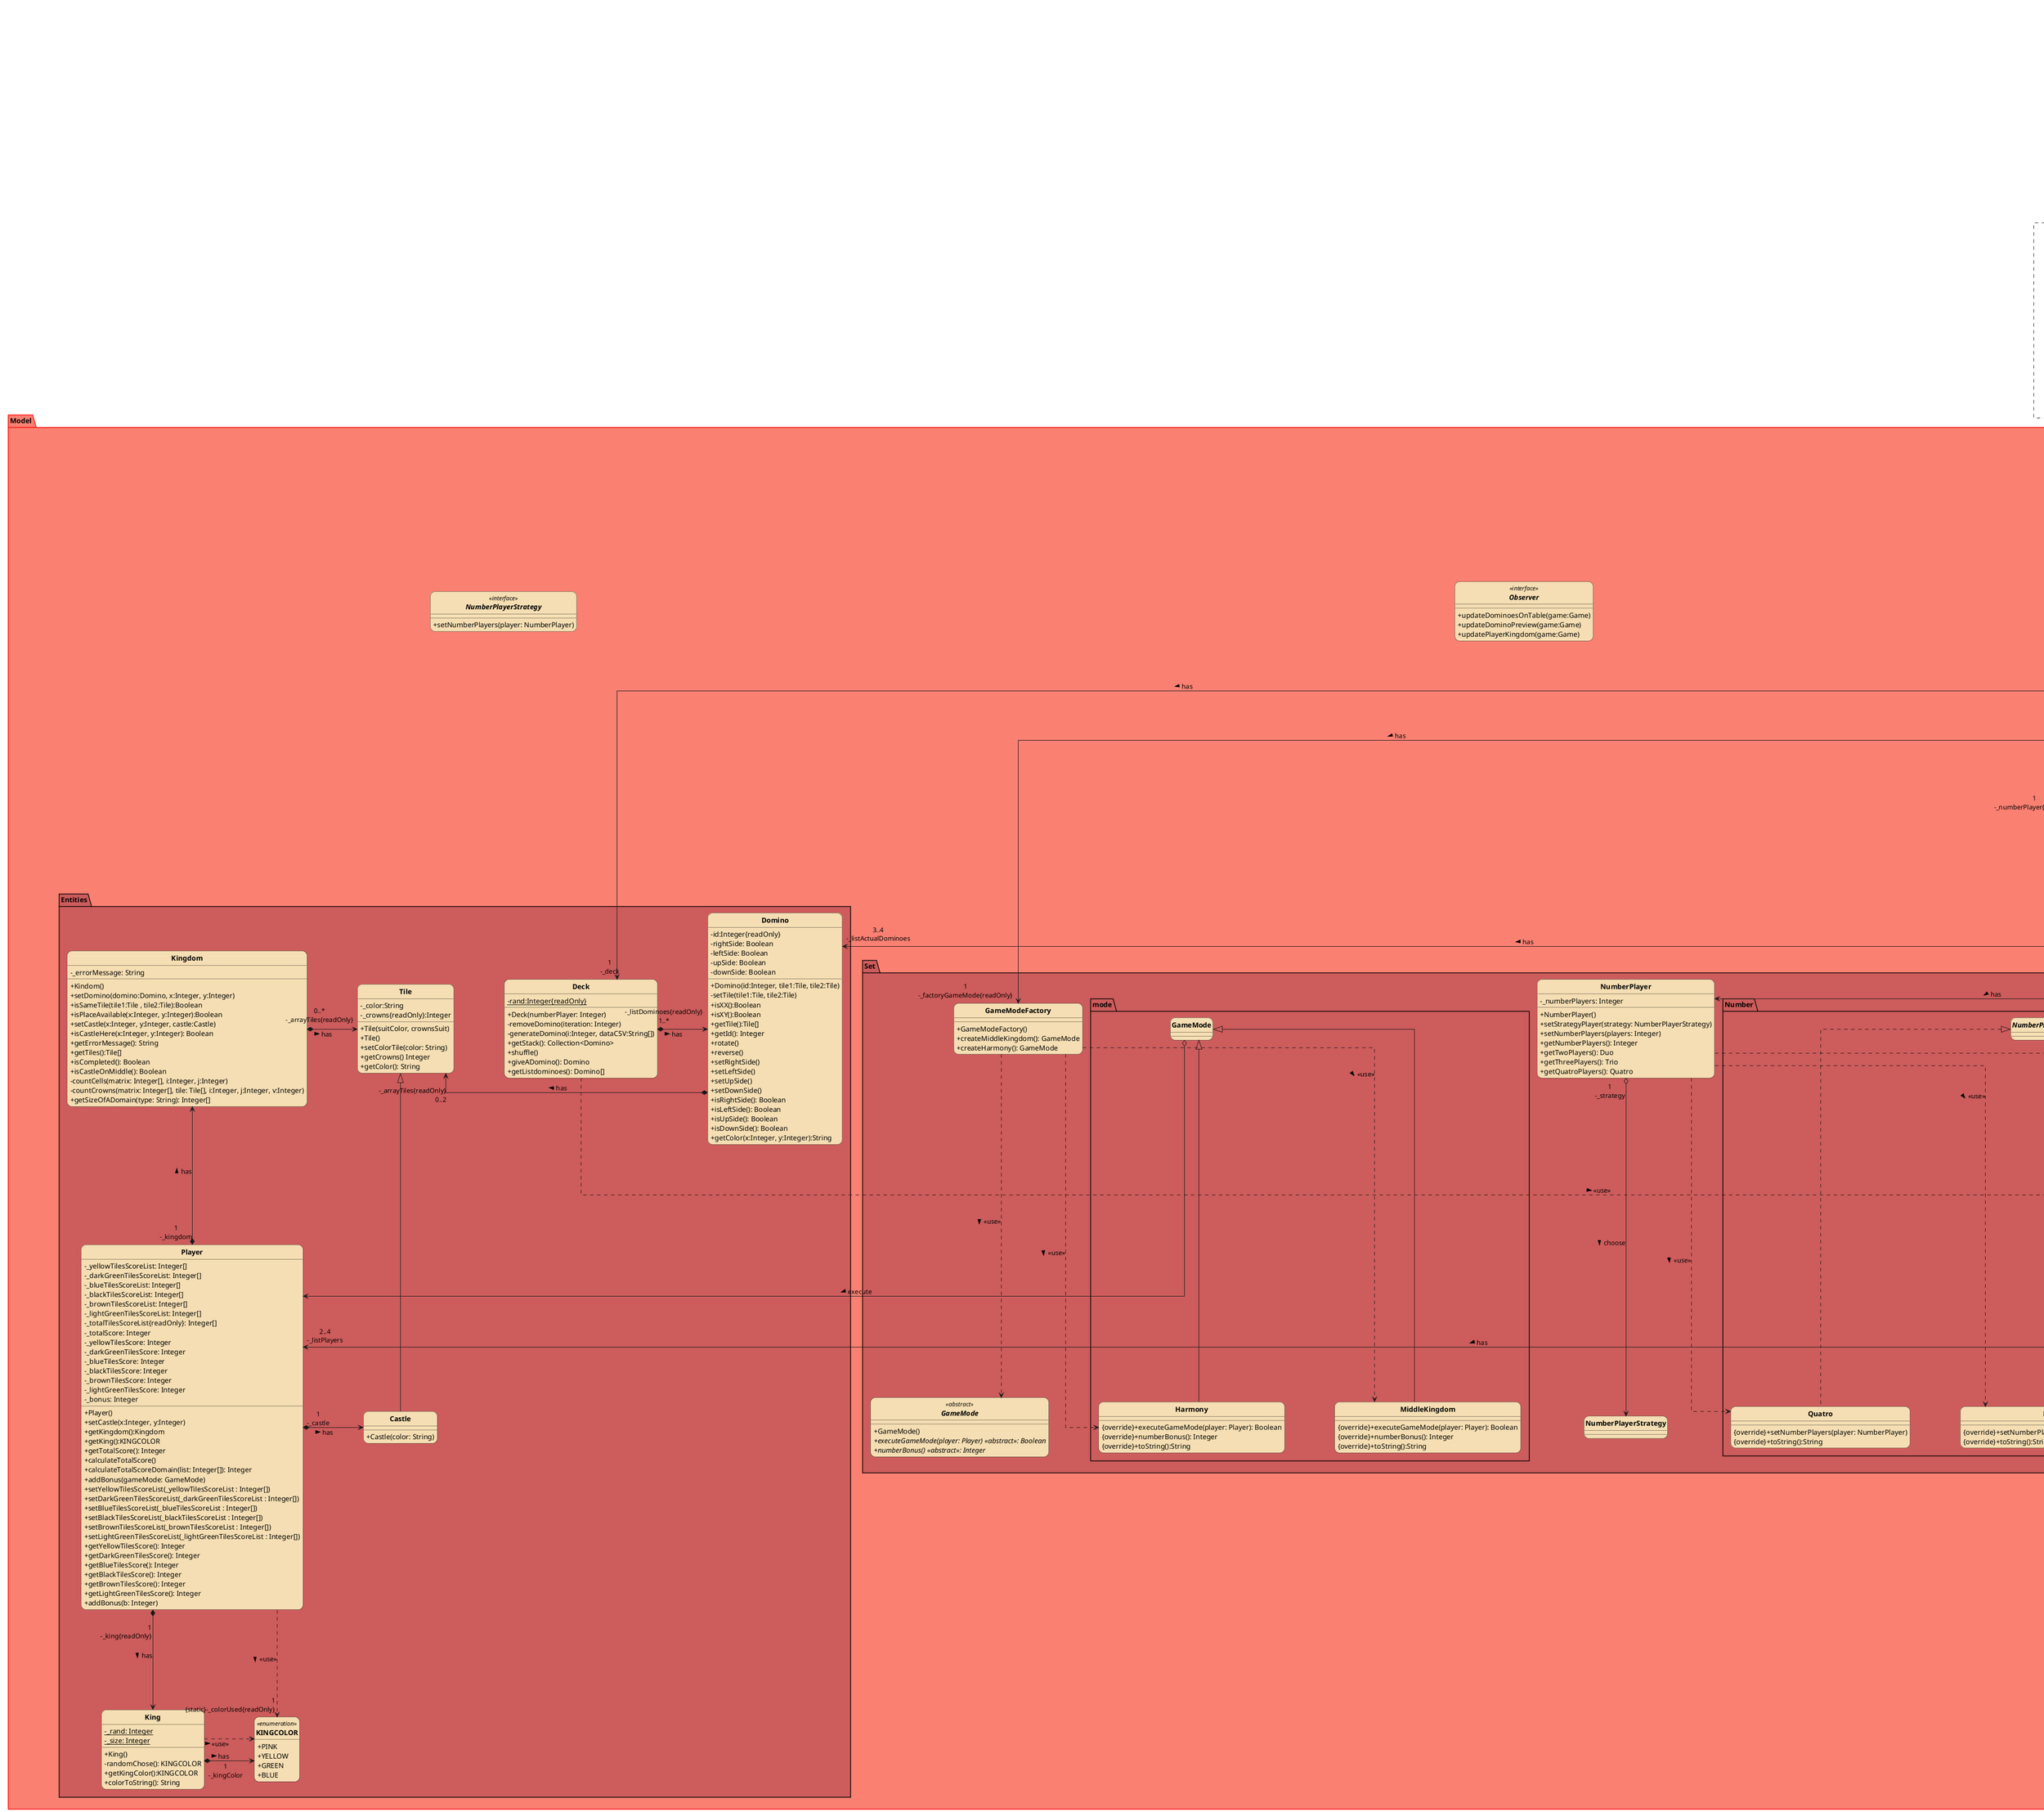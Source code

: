 @startuml
skinparam style strictuml
skinparam classAttributeIconSize 0
skinparam classFontStyle Bold
hide enum methods
skinparam roundcorner 20
skinparam linetype polyline
skinparam linetype ortho
skinparam classBackgroundColor #wheat
skinparam nodesep 100
skinparam ranksep 200

class LauncherKingdomino{
    +{static}main(args:String[])
}

package Utilities {
    class CSVReader{
        +CSVReader()
        {static}+readCSV(path:String):String[][]
    }

    class FontUtilities {
        +FontUtilities()
        {static}+setFont(path:String): Font
    }

}

package Model #salmon;line:red{

    class Game {
        -_intPlayer: Integer
        -_listGameModeString: String[]
        -_dominoesLeft: Boolean
        +Game()
        +addGameMode(gameMode: GameMode)
        +factorHarmonyMode()
        +factorMiddleKingdom()
        +setNumberPlayer(strategy: NumberPlayerStrategy)
        +getNumberPlayer(): Integer
        +setTwoPlayers()
        +setThreePlayers()
        +setQuatroPlayers()
        +createPlayers(numberPlayer: Integer)
        +setCastlePlayer(index:Integer, x:Integer, y:Integer)
        +createDeck(numberPlayer: Integer)
        +getPlayer(index:Integer): Player
        +getActualDominoes(): Domino[]
        +putDominoOnTable()
        +sortDominoTable(n: Integer)
        +rotateDomino(index:Integer)
        +reverseDomino(index:Integer)
        +setDirectionDomino(index:Integer. direction:Integer)
        +setDominoOnKingdom(indexDomino:Integer. indexPlayer:Integer, x:Integer, y:Integer)
        +getErrorMessageSetDomino(indexPlayer: Integer): String
        +isXX(index:Integer):Boolean
        +isXY(index:Integer):Boolean
        +getColorTile(index:Integer, x:Integer, y:Integer):String
        +addObservers(observer: Observer)
        +notifyObservers()
        +notifyObserversRotation()
        +notifyObserverDominoKingdom()
        +isDominoesLeft(): Boolean
        +calculateScores()
        +getListGameMode(): GameMode[]
        +getListGameModeString(): String[]
    }

    interface Observer<<interface>>{
       +updateDominoesOnTable(game:Game)
       +updateDominoPreview(game:Game)
       +updatePlayerKingdom(game:Game)
    }

    package Entities #indianred{
        Kingdom *-> "0..*\n-_arrayTiles{readOnly}" Tile  : has >

        class Kingdom {
            -_errorMessage: String
            +Kindom()
            +setDomino(domino:Domino, x:Integer, y:Integer)
            +isSameTile(tile1:Tile , tile2:Tile):Boolean
            +isPlaceAvailable(x:Integer, y:Integer):Boolean
            +setCastle(x:Integer, y:Integer, castle:Castle)
            +isCastleHere(x:Integer, y:Integer): Boolean
            +getErrorMessage(): String
            +getTiles():Tile[]
            +isCompleted(): Boolean
            +isCastleOnMiddle(): Boolean
            -countCells(matrix: Integer[], i:Integer, j:Integer)
            -countCrowns(matrix: Integer[], tile: Tile[], i:Integer, j:Integer, v:Integer)
            +getSizeOfADomain(type: String): Integer[]
        }

        King ..> KINGCOLOR : "\r1\n{static}-_colorUsed{readOnly}" <<use>> >
        class King{
            {static}-_rand: Integer
            {static}-_size: Integer

            +King()
            -randomChose(): KINGCOLOR
            +getKingColor():KINGCOLOR
            +colorToString(): String
        }


        Deck *-> Domino : "-_listDominoes{readOnly}\n1..*" has >


        class Deck{
            {static}-rand:Integer{readOnly}
            +Deck(numberPlayer: Integer)
            -removeDomino(iteration: Integer)
            -generateDomino(i:Integer, dataCSV:String[])
            +getStack(): Collection<Domino>
            +shuffle()
            +giveADomino(): Domino
            +getListdominoes(): Domino[]
        }

        Domino *-l-> "\r-_arrayTiles{readOnly}\n0..2"  Tile : has >
        class Domino {
           -id:Integer{readOnly}
           -rightSide: Boolean
           -leftSide: Boolean
           -upSide: Boolean
           -downSide: Boolean
           +Domino(id:Integer, tile1:Tile, tile2:Tile)
           -setTile(tile1:Tile, tile2:Tile)
           +isXX():Boolean
           +isXY():Boolean
           +getTile():Tile[]
           +getId(): Integer
           +rotate()
           +reverse()
           +setRightSide()
           +setLeftSide()
           +setUpSide()
           +setDownSide()
           +isRightSide(): Boolean
           +isLeftSide(): Boolean
           +isUpSide(): Boolean
           +isDownSide(): Boolean
           +getColor(x:Integer, y:Integer):String
        }

        class Tile{
           -_color:String
           -_crowns{readOnly}:Integer
           +Tile(suitColor, crownsSuit)
           +Tile()
           +setColorTile(color: String)
           +getCrowns() Integer
           +getColor(): String
        }

        Player *--> Kingdom : "1\n-_kingdom" > has
        Player *-> King : "\r1\n-_king{readOnly}" > has
        Player *-l-> Castle : "1\n-_castle" > has
        Player ..> KINGCOLOR : > <<use>>

        class Player {
            -_yellowTilesScoreList: Integer[]
            -_darkGreenTilesScoreList: Integer[]
            -_blueTilesScoreList: Integer[]
            -_blackTilesScoreList: Integer[]
            -_brownTilesScoreList: Integer[]
            -_lightGreenTilesScoreList: Integer[]
            -_totalTilesScoreList{readOnly}: Integer[]
            -_totalScore: Integer
            -_yellowTilesScore: Integer
            -_darkGreenTilesScore: Integer
            -_blueTilesScore: Integer
            -_blackTilesScore: Integer
            -_brownTilesScore: Integer
            -_lightGreenTilesScore: Integer
            -_bonus: Integer
            +Player()
            +setCastle(x:Integer, y:Integer)
            +getKingdom():Kingdom
            +getKing():KINGCOLOR
            +getTotalScore(): Integer
            +calculateTotalScore()
            +calculateTotalScoreDomain(list: Integer[]): Integer
            +addBonus(gameMode: GameMode)
            +setYellowTilesScoreList(_yellowTilesScoreList : Integer[])
            +setDarkGreenTilesScoreList(_darkGreenTilesScoreList : Integer[])
            +setBlueTilesScoreList(_blueTilesScoreList : Integer[])
            +setBlackTilesScoreList(_blackTilesScoreList : Integer[])
            +setBrownTilesScoreList(_brownTilesScoreList : Integer[])
            +setLightGreenTilesScoreList(_lightGreenTilesScoreList : Integer[])
            +getYellowTilesScore(): Integer
            +getDarkGreenTilesScore(): Integer
            +getBlueTilesScore(): Integer
            +getBlackTilesScore(): Integer
            +getBrownTilesScore(): Integer
            +getLightGreenTilesScore(): Integer
            +addBonus(b: Integer)
        }

        class Castle extends Tile{
            +Castle(color: String)
        }

        enum KINGCOLOR <<enumeration>> {
            +PINK
            +YELLOW
            +GREEN
            +BLUE
        }
    }


    package Set #indianred {

        class NumberPlayer{
            -_numberPlayers: Integer
            +NumberPlayer()
            +setStrategyPlayer(strategy: NumberPlayerStrategy)
            +setNumberPlayers(players: Integer)
            +getNumberPlayers(): Integer
            +getTwoPlayers(): Duo
            +getThreePlayers(): Trio
            +getQuatroPlayers(): Quatro
         }

        NumberPlayer o--> NumberPlayerStrategy : "1\n-_strategy" > choose

        package Number{
            class Duo implements NumberPlayerStrategy
            {
                {override}+setNumberPlayers(player: NumberPlayer)
                {override}+toString():String
            }

            class Trio implements NumberPlayerStrategy
            {
                {override}+setNumberPlayers(player: NumberPlayer)
                {override}+toString():String
            }

            class Quatro implements NumberPlayerStrategy
            {
                {override}+setNumberPlayers(player: NumberPlayer)
                {override}+toString():String
            }
        }

        GameModeFactory ..> GameMode : <<use>> >

        class GameModeFactory{
            +GameModeFactory()
            +createMiddleKingdom(): GameMode
            +createHarmony(): GameMode
        }

        abstract GameMode<<abstract>>{
            +GameMode()
            {abstract}+executeGameMode(player: Player) <<abstract>>: Boolean
            {abstract}+numberBonus() <<abstract>>: Integer
        }


            package mode{
                class MiddleKingdom extends GameMode{
                    {override}+executeGameMode(player: Player): Boolean
                    {override}+numberBonus(): Integer
                    {override}+toString():String
                }

                class Harmony extends GameMode{
                    {override}+executeGameMode(player: Player): Boolean
                    {override}+numberBonus(): Integer
                    {override}+toString():String
                }

                GameModeFactory ..> MiddleKingdom: <<use>> >
                GameModeFactory ..> Harmony: <<use>> >

                GameMode o-r-> Player : execute >
            }

    }

    interface NumberPlayerStrategy<<interface>>{
        +setNumberPlayers(player: NumberPlayer)
    }
}

package View #lightgreen;line:green{
    Window ..> KingDominoStart : <<use>> >

    class Window
    {
        -_numberPlayer: Integer
        -_instance: Window
        +Window(game:Game, controller:Controller)
        +setWindow()
        {static}+getInstance():Window
        +getGame(): Game
        +getController(): Controller
        +getFrame(): Frame
        +getInstance(): Window
        +getFontGermania(): Font
        +getFontTimeless(): Font
        +getFontAugusta(): Font
        +getNumberPlayer(): Integer
        +setNumberPlayer(number: Integer)
    }

    class KingDominoStart implements Observer
    {
        -_strategyPlayers: String[]
        +KingDominoStart()
        +getInstancesWindow()
        {override}+upadteDominoesOnTable(game:Game)
        {override}+updateDominoPreview(game:Game)
        {override}+updatePlayerKingdom(game:Game)
    }

    class KingDominoGame implements Observer
    {
        -_numberPlayer: Integer
        -_indexDominoClicked: Integer
        -_unicodeCrown: String
        -_castleIsSet: Boolean[]
        -_listGameModeString: String[]
        -_orderPlayerPrevious: String[]
        -_firstGame: Boolean
        -_dominoesAreChoosen: Boolean
        -_waitPlayerPutDomino: Boolean
        -_allDominoesAreSet: Boolean[]
        -_castleIsSet: Boolean[]
        -_roundNumber: Integer
        -_indexKingdomClicked: Integer
        -_indexDominoClicked: Integer
        -_orderPlayerActual: Integer[]
        -_unicodeCrown: String

        +KingDominoGame()
        +getInstancesWindow()
        {override}+upadteDominoesOnTable(game:Game)
        {override}+updateDominoPreview(game:Game)
        {override}+updatePlayerKingdom(game:Game)
        +setCrownRotation()
        +labelKingONDominoes()
        changeLabelKing()
        +createDominoes()
        +createKingdom()
        +setBackgroudDominoKingdom(x:Integer, y:Integer, condition:Boolean)
        +putDominoRotate()
        +setTextInformation(text: String)
        +allCastleSet()
        +firstLaunchGame()
        +otherLaunchGame()
        +addPlayerPlaceDomino()
        +nextPlayerToChooseDomino()
        +letPlayerSetDomino()
        +kingdomEnabled()
        +endGame()
        +createScorePlayer()
        +createRanking(): Integer[]
        +areDominoesAreChoosen(): Boolean
    }
}

package Controller #gold;line:goldenrod {

    class Controller{
        +Controller(game: Game)
        +instanciateDeck(numberPlayer: Integer)
        +putDominoOnTable()
        +switchToDuo()
        +switchToTrio()
        +switchToQuatro()
        +callHarmony()
        +callMiddleKingdom()
        +callRotationDomino(index: Integer)
        +callReverseDomino(index: Integer)
        +callSetDirectionDomino(index: Integer, direction:Integer)
        +setCastle(index:Integer, x:Integer, y:Integer)
        +setDominoOnKingdom(index:Integer, indexPlayer:Integer, x:Integer, y:Integer)
        +addObserver(observer: Observer)
        +instantiateKingdominoGame()
        +calculScorePlayer()
    }

}

Window o-> "1\n -_controller{readOnly}"Controller : send request >
Window o-> "1\n-_game{readOnly}" Game : show >
Window  .> "1\n -_fontGermania"FontUtilities : <<use>>
Window  .> "1\n -_fontTimeless"FontUtilities : <<use>>
Window  .> "1\n -_fontAugusta"FontUtilities : <<use>>

KingDominoStart .> "1\n-_window" Window : <<use>> >
KingDominoGame .> "1\n-_window" Window : <<use>> >

LauncherKingdomino ..> Window : <<create>> >
LauncherKingdomino ..> KingDominoStart : <<create>> >
LauncherKingdomino ..> Controller : <<create>> >
LauncherKingdomino .> Game : <<create>> >

Game  o--> "0..*\n-_listGameMode"GameMode : has >
Game  *--> NumberPlayer : "1\n-_numberPlayer{readOnly}" has >
Game  *-> "1\n-_deck" Deck : has >
Game  *--> "2..4\n-_listPlayers" Player : has >
Game o--> NumberPlayerStrategy : set >
Game o-l-> Observer : "0..*\n-_listObserver{readOnly}" notify >
Game *--> "1\n-_factoryGameMode{readOnly}"GameModeFactory : has >
Game o--> "3..4\n-_listActualDominoes" Domino : has >

NumberPlayer ..> Duo : <<use>> >
NumberPlayer ..> Trio : <<use>> >
NumberPlayer ..> Quatro : <<use>> >


Controller o--> "1\n-_game"Game : <<use>> >
Controller o--> Observer : add >
Controller ..> KingDominoGame : <<create>> >

King *-r-> KINGCOLOR : "1\n-_kingColor" has >

Deck .d.> CSVReader : <<use>> >

@enduml